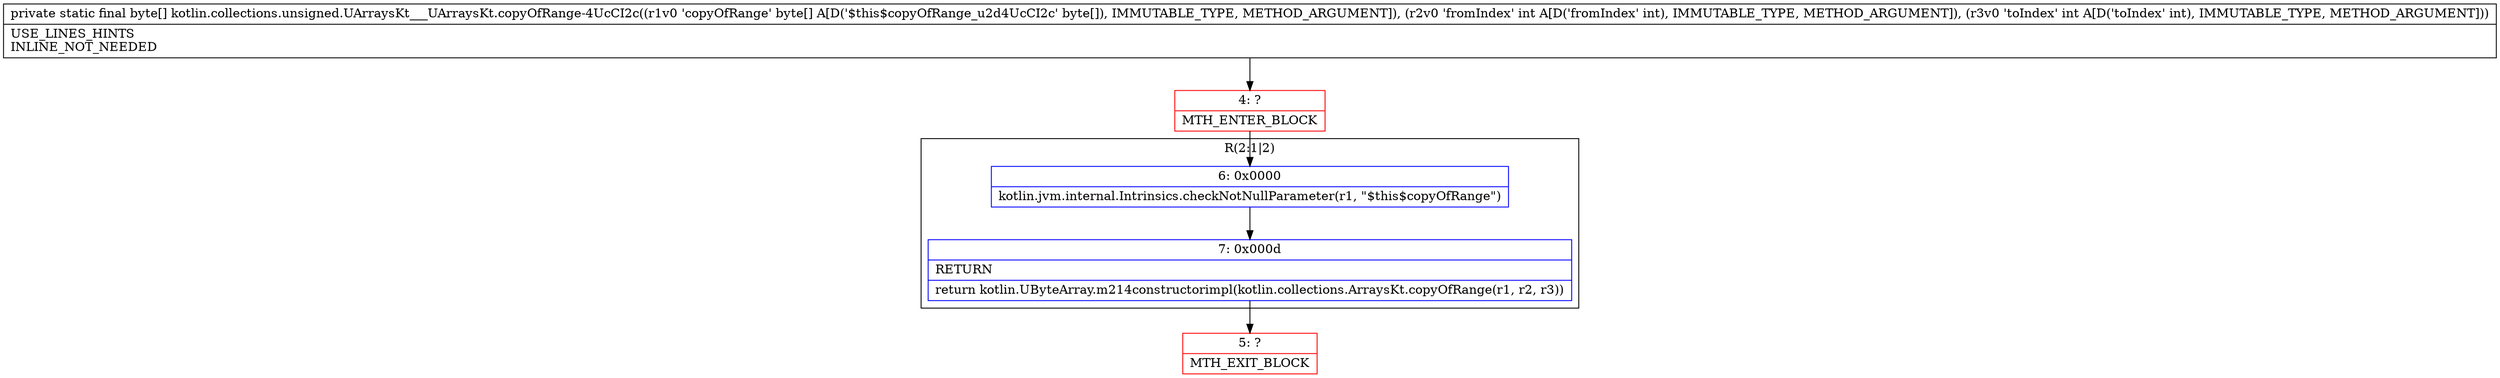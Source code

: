 digraph "CFG forkotlin.collections.unsigned.UArraysKt___UArraysKt.copyOfRange\-4UcCI2c([BII)[B" {
subgraph cluster_Region_588799635 {
label = "R(2:1|2)";
node [shape=record,color=blue];
Node_6 [shape=record,label="{6\:\ 0x0000|kotlin.jvm.internal.Intrinsics.checkNotNullParameter(r1, \"$this$copyOfRange\")\l}"];
Node_7 [shape=record,label="{7\:\ 0x000d|RETURN\l|return kotlin.UByteArray.m214constructorimpl(kotlin.collections.ArraysKt.copyOfRange(r1, r2, r3))\l}"];
}
Node_4 [shape=record,color=red,label="{4\:\ ?|MTH_ENTER_BLOCK\l}"];
Node_5 [shape=record,color=red,label="{5\:\ ?|MTH_EXIT_BLOCK\l}"];
MethodNode[shape=record,label="{private static final byte[] kotlin.collections.unsigned.UArraysKt___UArraysKt.copyOfRange\-4UcCI2c((r1v0 'copyOfRange' byte[] A[D('$this$copyOfRange_u2d4UcCI2c' byte[]), IMMUTABLE_TYPE, METHOD_ARGUMENT]), (r2v0 'fromIndex' int A[D('fromIndex' int), IMMUTABLE_TYPE, METHOD_ARGUMENT]), (r3v0 'toIndex' int A[D('toIndex' int), IMMUTABLE_TYPE, METHOD_ARGUMENT]))  | USE_LINES_HINTS\lINLINE_NOT_NEEDED\l}"];
MethodNode -> Node_4;Node_6 -> Node_7;
Node_7 -> Node_5;
Node_4 -> Node_6;
}

